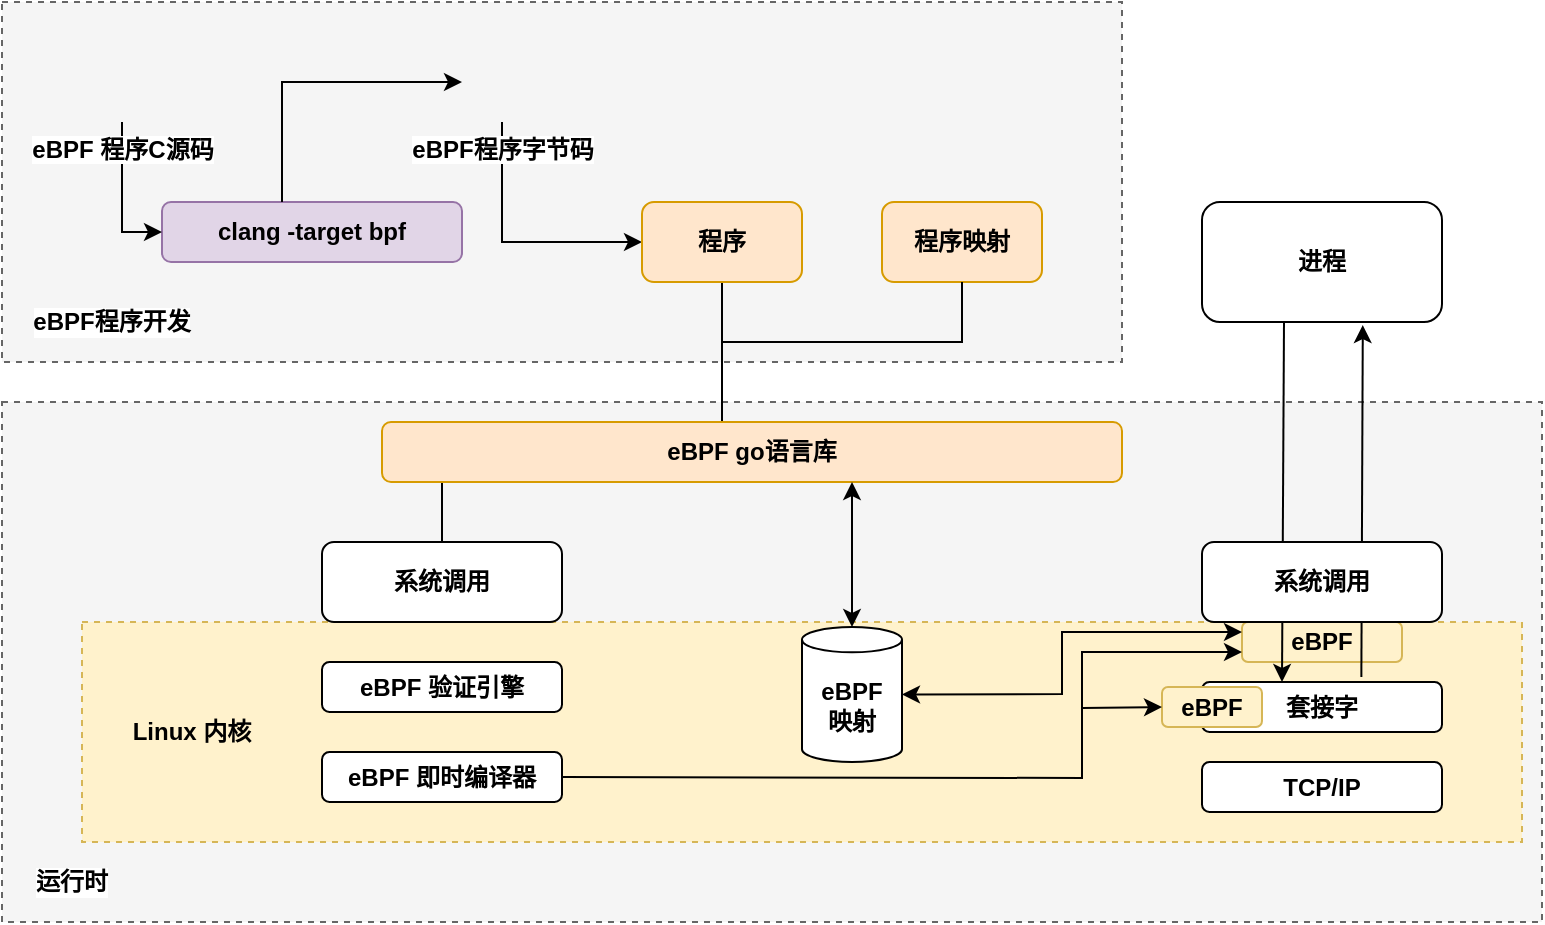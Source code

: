 <mxfile version="20.2.2" type="github">
  <diagram id="2NR-QRxBcaR07NPv3wB8" name="第 1 页">
    <mxGraphModel dx="981" dy="526" grid="1" gridSize="10" guides="1" tooltips="1" connect="1" arrows="1" fold="1" page="1" pageScale="1" pageWidth="827" pageHeight="1169" math="0" shadow="0">
      <root>
        <mxCell id="0" />
        <mxCell id="1" parent="0" />
        <mxCell id="S8xH9RBU_SRHQgKJHc0K-46" value="" style="rounded=0;whiteSpace=wrap;html=1;shadow=0;glass=0;dashed=1;labelBackgroundColor=none;sketch=0;fontColor=#333333;strokeColor=#666666;fillColor=#f5f5f5;" vertex="1" parent="1">
          <mxGeometry x="40" y="260" width="770" height="260" as="geometry" />
        </mxCell>
        <mxCell id="S8xH9RBU_SRHQgKJHc0K-15" value="" style="rounded=0;whiteSpace=wrap;html=1;labelBackgroundColor=default;sketch=0;fillColor=#f5f5f5;glass=0;shadow=0;dashed=1;strokeColor=#666666;fontColor=#333333;" vertex="1" parent="1">
          <mxGeometry x="40" y="60" width="560" height="180" as="geometry" />
        </mxCell>
        <mxCell id="S8xH9RBU_SRHQgKJHc0K-8" value="clang -target bpf" style="rounded=1;whiteSpace=wrap;html=1;labelBackgroundColor=none;sketch=0;fillColor=#e1d5e7;strokeColor=#9673a6;fontStyle=1" vertex="1" parent="1">
          <mxGeometry x="120" y="160" width="150" height="30" as="geometry" />
        </mxCell>
        <mxCell id="S8xH9RBU_SRHQgKJHc0K-10" value="" style="endArrow=classic;html=1;rounded=0;fontColor=default;exitX=0.5;exitY=1;exitDx=0;exitDy=0;entryX=0;entryY=0.5;entryDx=0;entryDy=0;" edge="1" parent="1" source="S8xH9RBU_SRHQgKJHc0K-5" target="S8xH9RBU_SRHQgKJHc0K-8">
          <mxGeometry width="50" height="50" relative="1" as="geometry">
            <mxPoint x="340" y="270" as="sourcePoint" />
            <mxPoint x="390" y="220" as="targetPoint" />
            <Array as="points">
              <mxPoint x="100" y="175" />
            </Array>
          </mxGeometry>
        </mxCell>
        <mxCell id="S8xH9RBU_SRHQgKJHc0K-5" value="eBPF 程序C源码" style="shape=image;html=1;verticalAlign=top;verticalLabelPosition=bottom;labelBackgroundColor=#ffffff;imageAspect=0;aspect=fixed;image=https://cdn4.iconfinder.com/data/icons/online-marketing-hand-drawn-vol-4/52/web__development__coding__script__service__code__developers-128.png;sketch=0;fontColor=default;fontStyle=1" vertex="1" parent="1">
          <mxGeometry x="80" y="80" width="40" height="40" as="geometry" />
        </mxCell>
        <mxCell id="S8xH9RBU_SRHQgKJHc0K-11" value="" style="endArrow=classic;html=1;rounded=0;fontColor=default;entryX=0;entryY=0.5;entryDx=0;entryDy=0;" edge="1" parent="1" target="S8xH9RBU_SRHQgKJHc0K-7">
          <mxGeometry width="50" height="50" relative="1" as="geometry">
            <mxPoint x="180" y="160" as="sourcePoint" />
            <mxPoint x="230" y="110" as="targetPoint" />
            <Array as="points">
              <mxPoint x="180" y="100" />
            </Array>
          </mxGeometry>
        </mxCell>
        <mxCell id="S8xH9RBU_SRHQgKJHc0K-13" value="" style="endArrow=classic;html=1;rounded=0;fontColor=default;exitX=0.5;exitY=1;exitDx=0;exitDy=0;entryX=0;entryY=0.5;entryDx=0;entryDy=0;" edge="1" parent="1" source="S8xH9RBU_SRHQgKJHc0K-7" target="S8xH9RBU_SRHQgKJHc0K-12">
          <mxGeometry width="50" height="50" relative="1" as="geometry">
            <mxPoint x="340" y="270" as="sourcePoint" />
            <mxPoint x="390" y="220" as="targetPoint" />
            <Array as="points">
              <mxPoint x="290" y="180" />
            </Array>
          </mxGeometry>
        </mxCell>
        <mxCell id="S8xH9RBU_SRHQgKJHc0K-7" value="eBPF程序字节码" style="shape=image;html=1;verticalAlign=top;verticalLabelPosition=bottom;labelBackgroundColor=#ffffff;imageAspect=0;aspect=fixed;image=https://cdn4.iconfinder.com/data/icons/online-marketing-hand-drawn-vol-4/52/web__development__coding__script__service__code__developers-128.png;sketch=0;fontColor=default;fontStyle=1" vertex="1" parent="1">
          <mxGeometry x="270" y="80" width="40" height="40" as="geometry" />
        </mxCell>
        <mxCell id="S8xH9RBU_SRHQgKJHc0K-14" value="程序映射" style="rounded=1;whiteSpace=wrap;html=1;labelBackgroundColor=none;sketch=0;fillColor=#ffe6cc;strokeColor=#d79b00;fontStyle=1" vertex="1" parent="1">
          <mxGeometry x="480" y="160" width="80" height="40" as="geometry" />
        </mxCell>
        <mxCell id="S8xH9RBU_SRHQgKJHc0K-16" value="eBPF程序开发" style="text;html=1;strokeColor=none;fillColor=none;align=center;verticalAlign=middle;whiteSpace=wrap;rounded=0;labelBackgroundColor=default;sketch=0;fontColor=default;fontStyle=1" vertex="1" parent="1">
          <mxGeometry x="50" y="210" width="90" height="20" as="geometry" />
        </mxCell>
        <mxCell id="S8xH9RBU_SRHQgKJHc0K-18" value="" style="endArrow=none;html=1;rounded=0;fontColor=default;entryX=0.5;entryY=1;entryDx=0;entryDy=0;" edge="1" parent="1" target="S8xH9RBU_SRHQgKJHc0K-12">
          <mxGeometry width="50" height="50" relative="1" as="geometry">
            <mxPoint x="400" y="270" as="sourcePoint" />
            <mxPoint x="390" y="210" as="targetPoint" />
          </mxGeometry>
        </mxCell>
        <mxCell id="S8xH9RBU_SRHQgKJHc0K-19" value="" style="endArrow=none;html=1;rounded=0;fontColor=default;exitX=0.5;exitY=1;exitDx=0;exitDy=0;" edge="1" parent="1" source="S8xH9RBU_SRHQgKJHc0K-14">
          <mxGeometry width="50" height="50" relative="1" as="geometry">
            <mxPoint x="340" y="260" as="sourcePoint" />
            <mxPoint x="400" y="230" as="targetPoint" />
            <Array as="points">
              <mxPoint x="520" y="230" />
            </Array>
          </mxGeometry>
        </mxCell>
        <mxCell id="S8xH9RBU_SRHQgKJHc0K-20" value="" style="rounded=0;whiteSpace=wrap;html=1;shadow=0;glass=0;dashed=1;labelBackgroundColor=none;sketch=0;fillColor=#fff2cc;strokeColor=#d6b656;" vertex="1" parent="1">
          <mxGeometry x="80" y="370" width="720" height="110" as="geometry" />
        </mxCell>
        <mxCell id="S8xH9RBU_SRHQgKJHc0K-22" value="进程" style="rounded=1;whiteSpace=wrap;html=1;shadow=0;glass=0;labelBackgroundColor=none;sketch=0;fontColor=default;fillColor=default;gradientColor=none;fontStyle=1" vertex="1" parent="1">
          <mxGeometry x="640" y="160" width="120" height="60" as="geometry" />
        </mxCell>
        <mxCell id="S8xH9RBU_SRHQgKJHc0K-23" value="系统调用" style="rounded=1;whiteSpace=wrap;html=1;shadow=0;glass=0;labelBackgroundColor=none;sketch=0;fontColor=default;fillColor=default;gradientColor=none;fontStyle=1" vertex="1" parent="1">
          <mxGeometry x="200" y="330" width="120" height="40" as="geometry" />
        </mxCell>
        <mxCell id="S8xH9RBU_SRHQgKJHc0K-25" value="Linux 内核" style="text;html=1;strokeColor=none;fillColor=none;align=center;verticalAlign=middle;whiteSpace=wrap;rounded=0;labelBackgroundColor=none;sketch=0;fontColor=default;rotation=0;fontStyle=1" vertex="1" parent="1">
          <mxGeometry x="90" y="415" width="90" height="20" as="geometry" />
        </mxCell>
        <mxCell id="S8xH9RBU_SRHQgKJHc0K-26" value="" style="endArrow=none;html=1;rounded=0;fontColor=default;entryX=0.5;entryY=0;entryDx=0;entryDy=0;" edge="1" parent="1" target="S8xH9RBU_SRHQgKJHc0K-23">
          <mxGeometry width="50" height="50" relative="1" as="geometry">
            <mxPoint x="260" y="300" as="sourcePoint" />
            <mxPoint x="390" y="270" as="targetPoint" />
          </mxGeometry>
        </mxCell>
        <mxCell id="S8xH9RBU_SRHQgKJHc0K-27" value="eBPF 验证引擎" style="rounded=1;whiteSpace=wrap;html=1;shadow=0;glass=0;labelBackgroundColor=none;sketch=0;fontColor=default;fillColor=default;gradientColor=none;fontStyle=1" vertex="1" parent="1">
          <mxGeometry x="200" y="390" width="120" height="25" as="geometry" />
        </mxCell>
        <mxCell id="S8xH9RBU_SRHQgKJHc0K-28" value="eBPF 即时编译器" style="rounded=1;whiteSpace=wrap;html=1;shadow=0;glass=0;labelBackgroundColor=none;sketch=0;fontColor=default;fillColor=default;gradientColor=none;fontStyle=1" vertex="1" parent="1">
          <mxGeometry x="200" y="435" width="120" height="25" as="geometry" />
        </mxCell>
        <mxCell id="S8xH9RBU_SRHQgKJHc0K-29" value="套接字" style="rounded=1;whiteSpace=wrap;html=1;shadow=0;glass=0;labelBackgroundColor=none;sketch=0;fontColor=default;fillColor=default;gradientColor=none;fontStyle=1" vertex="1" parent="1">
          <mxGeometry x="640" y="400" width="120" height="25" as="geometry" />
        </mxCell>
        <mxCell id="S8xH9RBU_SRHQgKJHc0K-30" value="TCP/IP" style="rounded=1;whiteSpace=wrap;html=1;shadow=0;glass=0;labelBackgroundColor=none;sketch=0;fontColor=default;fillColor=default;gradientColor=none;fontStyle=1" vertex="1" parent="1">
          <mxGeometry x="640" y="440" width="120" height="25" as="geometry" />
        </mxCell>
        <mxCell id="S8xH9RBU_SRHQgKJHc0K-31" value="eBPF" style="rounded=1;whiteSpace=wrap;html=1;shadow=0;glass=0;labelBackgroundColor=none;sketch=0;fillColor=#fff2cc;strokeColor=#d6b656;fontStyle=1" vertex="1" parent="1">
          <mxGeometry x="620" y="402.5" width="50" height="20" as="geometry" />
        </mxCell>
        <mxCell id="S8xH9RBU_SRHQgKJHc0K-32" value="eBPF" style="rounded=1;whiteSpace=wrap;html=1;shadow=0;glass=0;labelBackgroundColor=none;sketch=0;fillColor=#fff2cc;strokeColor=#d6b656;fontStyle=1" vertex="1" parent="1">
          <mxGeometry x="660" y="370" width="80" height="20" as="geometry" />
        </mxCell>
        <mxCell id="S8xH9RBU_SRHQgKJHc0K-33" value="" style="endArrow=classic;html=1;rounded=0;fontColor=default;" edge="1" parent="1">
          <mxGeometry width="50" height="50" relative="1" as="geometry">
            <mxPoint x="681" y="220" as="sourcePoint" />
            <mxPoint x="680" y="400" as="targetPoint" />
          </mxGeometry>
        </mxCell>
        <mxCell id="S8xH9RBU_SRHQgKJHc0K-34" value="" style="endArrow=classic;html=1;rounded=0;fontColor=default;exitX=0.664;exitY=-0.102;exitDx=0;exitDy=0;entryX=0.67;entryY=1.026;entryDx=0;entryDy=0;exitPerimeter=0;entryPerimeter=0;" edge="1" parent="1" source="S8xH9RBU_SRHQgKJHc0K-29" target="S8xH9RBU_SRHQgKJHc0K-22">
          <mxGeometry width="50" height="50" relative="1" as="geometry">
            <mxPoint x="340" y="320" as="sourcePoint" />
            <mxPoint x="390" y="270" as="targetPoint" />
          </mxGeometry>
        </mxCell>
        <mxCell id="S8xH9RBU_SRHQgKJHc0K-24" value="系统调用" style="rounded=1;whiteSpace=wrap;html=1;shadow=0;glass=0;labelBackgroundColor=none;sketch=0;fontColor=default;fillColor=default;gradientColor=none;fontStyle=1" vertex="1" parent="1">
          <mxGeometry x="640" y="330" width="120" height="40" as="geometry" />
        </mxCell>
        <mxCell id="S8xH9RBU_SRHQgKJHc0K-12" value="程序" style="rounded=1;whiteSpace=wrap;html=1;labelBackgroundColor=none;sketch=0;fillColor=#ffe6cc;strokeColor=#d79b00;fontStyle=1" vertex="1" parent="1">
          <mxGeometry x="360" y="160" width="80" height="40" as="geometry" />
        </mxCell>
        <mxCell id="S8xH9RBU_SRHQgKJHc0K-17" value="eBPF go语言库" style="rounded=1;whiteSpace=wrap;html=1;labelBackgroundColor=none;sketch=0;fillColor=#ffe6cc;strokeColor=#d79b00;fontStyle=1" vertex="1" parent="1">
          <mxGeometry x="230" y="270" width="370" height="30" as="geometry" />
        </mxCell>
        <mxCell id="S8xH9RBU_SRHQgKJHc0K-35" value="" style="endArrow=classic;html=1;rounded=0;fontColor=default;exitX=1;exitY=0.5;exitDx=0;exitDy=0;entryX=0;entryY=0.75;entryDx=0;entryDy=0;" edge="1" parent="1" source="S8xH9RBU_SRHQgKJHc0K-28" target="S8xH9RBU_SRHQgKJHc0K-32">
          <mxGeometry width="50" height="50" relative="1" as="geometry">
            <mxPoint x="350" y="470" as="sourcePoint" />
            <mxPoint x="660" y="380" as="targetPoint" />
            <Array as="points">
              <mxPoint x="580" y="448" />
              <mxPoint x="580" y="385" />
            </Array>
          </mxGeometry>
        </mxCell>
        <mxCell id="S8xH9RBU_SRHQgKJHc0K-36" value="" style="endArrow=classic;html=1;rounded=0;fontColor=default;entryX=0;entryY=0.5;entryDx=0;entryDy=0;" edge="1" parent="1" target="S8xH9RBU_SRHQgKJHc0K-31">
          <mxGeometry width="50" height="50" relative="1" as="geometry">
            <mxPoint x="580" y="413" as="sourcePoint" />
            <mxPoint x="390" y="270" as="targetPoint" />
          </mxGeometry>
        </mxCell>
        <mxCell id="S8xH9RBU_SRHQgKJHc0K-39" value="eBPF&lt;br&gt;映射" style="shape=cylinder3;whiteSpace=wrap;html=1;boundedLbl=1;backgroundOutline=1;size=6.328;rounded=0;shadow=0;glass=0;labelBackgroundColor=none;sketch=0;fontColor=default;strokeColor=default;fillColor=default;gradientColor=none;fontStyle=1" vertex="1" parent="1">
          <mxGeometry x="440" y="372.5" width="50" height="67.5" as="geometry" />
        </mxCell>
        <mxCell id="S8xH9RBU_SRHQgKJHc0K-40" value="" style="endArrow=classic;startArrow=classic;html=1;rounded=0;fontColor=default;exitX=1;exitY=0.5;exitDx=0;exitDy=0;exitPerimeter=0;entryX=0;entryY=0.25;entryDx=0;entryDy=0;" edge="1" parent="1" source="S8xH9RBU_SRHQgKJHc0K-39" target="S8xH9RBU_SRHQgKJHc0K-32">
          <mxGeometry width="50" height="50" relative="1" as="geometry">
            <mxPoint x="340" y="310" as="sourcePoint" />
            <mxPoint x="390" y="260" as="targetPoint" />
            <Array as="points">
              <mxPoint x="570" y="406" />
              <mxPoint x="570" y="375" />
            </Array>
          </mxGeometry>
        </mxCell>
        <mxCell id="S8xH9RBU_SRHQgKJHc0K-41" value="" style="endArrow=classic;startArrow=classic;html=1;rounded=0;fontColor=default;exitX=0.5;exitY=0;exitDx=0;exitDy=0;exitPerimeter=0;" edge="1" parent="1" source="S8xH9RBU_SRHQgKJHc0K-39">
          <mxGeometry width="50" height="50" relative="1" as="geometry">
            <mxPoint x="340" y="310" as="sourcePoint" />
            <mxPoint x="465" y="300" as="targetPoint" />
          </mxGeometry>
        </mxCell>
        <mxCell id="S8xH9RBU_SRHQgKJHc0K-47" value="运行时" style="text;html=1;strokeColor=none;fillColor=none;align=center;verticalAlign=middle;whiteSpace=wrap;rounded=0;labelBackgroundColor=default;sketch=0;fontColor=default;fontStyle=1" vertex="1" parent="1">
          <mxGeometry x="50" y="490" width="50" height="20" as="geometry" />
        </mxCell>
      </root>
    </mxGraphModel>
  </diagram>
</mxfile>

